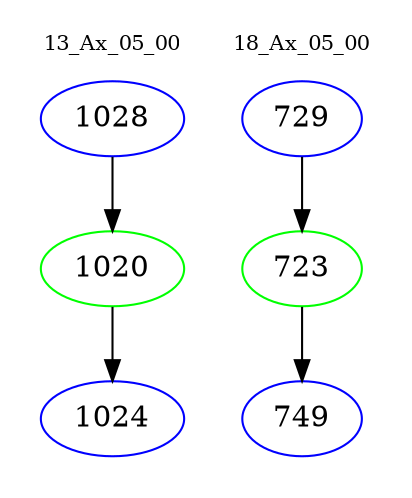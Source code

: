 digraph{
subgraph cluster_0 {
color = white
label = "13_Ax_05_00";
fontsize=10;
T0_1028 [label="1028", color="blue"]
T0_1028 -> T0_1020 [color="black"]
T0_1020 [label="1020", color="green"]
T0_1020 -> T0_1024 [color="black"]
T0_1024 [label="1024", color="blue"]
}
subgraph cluster_1 {
color = white
label = "18_Ax_05_00";
fontsize=10;
T1_729 [label="729", color="blue"]
T1_729 -> T1_723 [color="black"]
T1_723 [label="723", color="green"]
T1_723 -> T1_749 [color="black"]
T1_749 [label="749", color="blue"]
}
}
